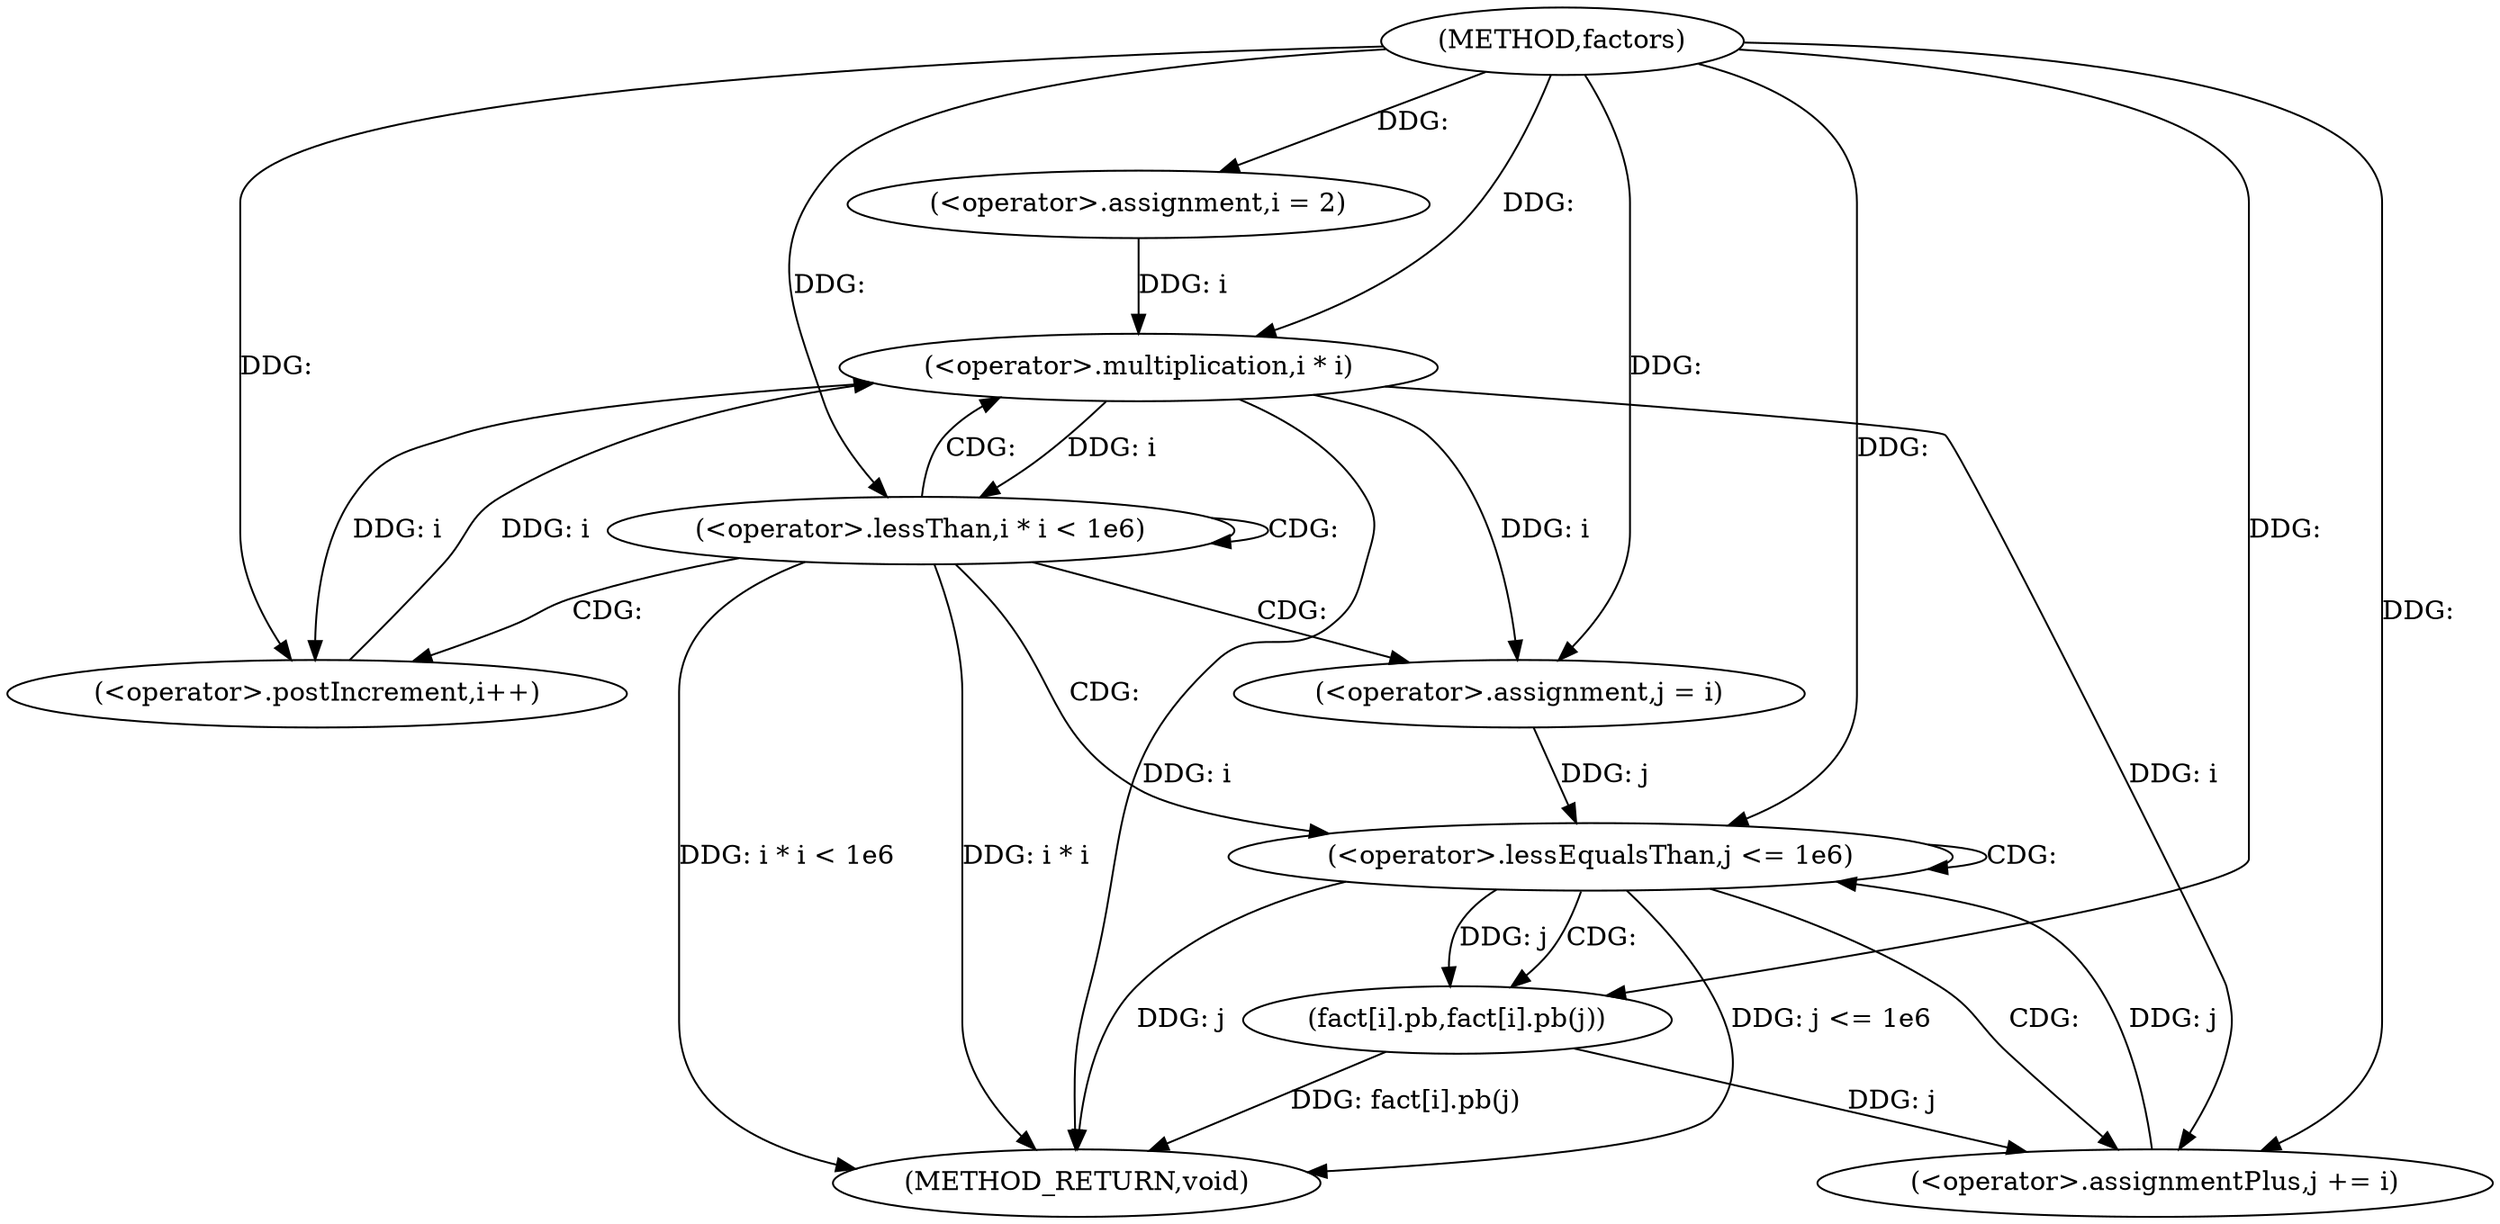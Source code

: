 digraph "factors" {  
"1000874" [label = "(METHOD,factors)" ]
"1000903" [label = "(METHOD_RETURN,void)" ]
"1000878" [label = "(<operator>.assignment,i = 2)" ]
"1000881" [label = "(<operator>.lessThan,i * i < 1e6)" ]
"1000886" [label = "(<operator>.postIncrement,i++)" ]
"1000882" [label = "(<operator>.multiplication,i * i)" ]
"1000891" [label = "(<operator>.assignment,j = i)" ]
"1000894" [label = "(<operator>.lessEqualsThan,j <= 1e6)" ]
"1000897" [label = "(<operator>.assignmentPlus,j += i)" ]
"1000901" [label = "(fact[i].pb,fact[i].pb(j))" ]
  "1000882" -> "1000903"  [ label = "DDG: i"] 
  "1000881" -> "1000903"  [ label = "DDG: i * i"] 
  "1000881" -> "1000903"  [ label = "DDG: i * i < 1e6"] 
  "1000894" -> "1000903"  [ label = "DDG: j"] 
  "1000894" -> "1000903"  [ label = "DDG: j <= 1e6"] 
  "1000901" -> "1000903"  [ label = "DDG: fact[i].pb(j)"] 
  "1000874" -> "1000878"  [ label = "DDG: "] 
  "1000882" -> "1000881"  [ label = "DDG: i"] 
  "1000874" -> "1000881"  [ label = "DDG: "] 
  "1000874" -> "1000886"  [ label = "DDG: "] 
  "1000882" -> "1000886"  [ label = "DDG: i"] 
  "1000878" -> "1000882"  [ label = "DDG: i"] 
  "1000886" -> "1000882"  [ label = "DDG: i"] 
  "1000874" -> "1000882"  [ label = "DDG: "] 
  "1000882" -> "1000891"  [ label = "DDG: i"] 
  "1000874" -> "1000891"  [ label = "DDG: "] 
  "1000874" -> "1000897"  [ label = "DDG: "] 
  "1000882" -> "1000897"  [ label = "DDG: i"] 
  "1000891" -> "1000894"  [ label = "DDG: j"] 
  "1000897" -> "1000894"  [ label = "DDG: j"] 
  "1000874" -> "1000894"  [ label = "DDG: "] 
  "1000901" -> "1000897"  [ label = "DDG: j"] 
  "1000894" -> "1000901"  [ label = "DDG: j"] 
  "1000874" -> "1000901"  [ label = "DDG: "] 
  "1000881" -> "1000894"  [ label = "CDG: "] 
  "1000881" -> "1000882"  [ label = "CDG: "] 
  "1000881" -> "1000886"  [ label = "CDG: "] 
  "1000881" -> "1000881"  [ label = "CDG: "] 
  "1000881" -> "1000891"  [ label = "CDG: "] 
  "1000894" -> "1000894"  [ label = "CDG: "] 
  "1000894" -> "1000901"  [ label = "CDG: "] 
  "1000894" -> "1000897"  [ label = "CDG: "] 
}
